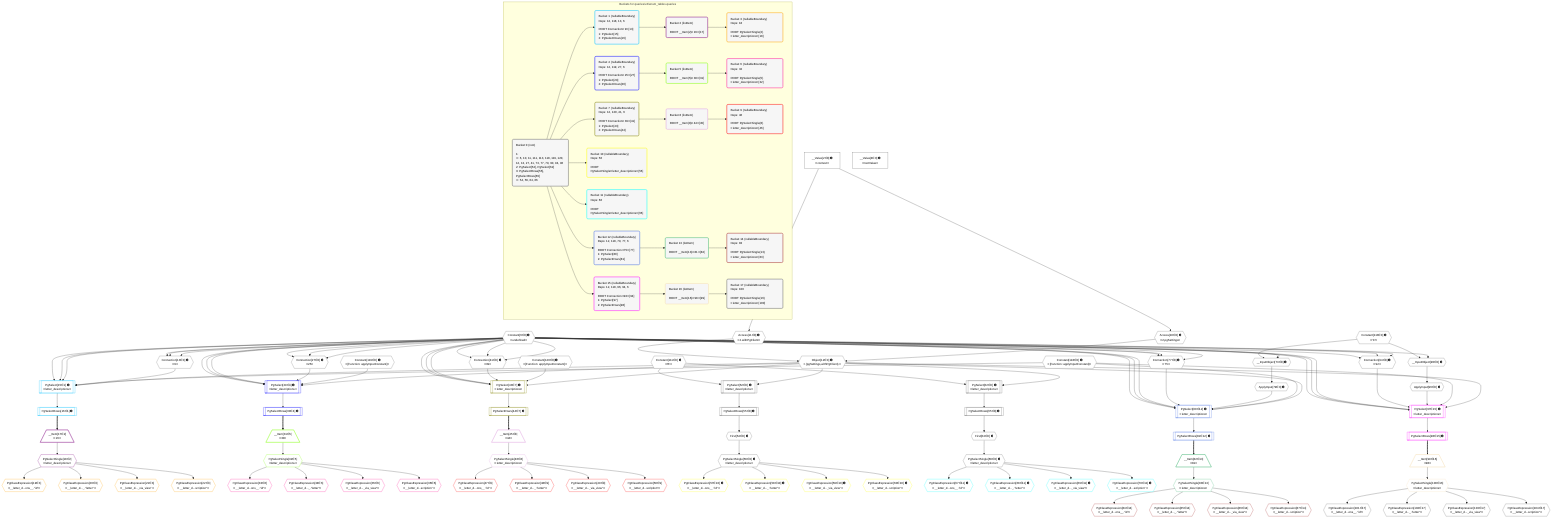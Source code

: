 %%{init: {'themeVariables': { 'fontSize': '12px'}}}%%
graph TD
    classDef path fill:#eee,stroke:#000,color:#000
    classDef plan fill:#fff,stroke-width:1px,color:#000
    classDef itemplan fill:#fff,stroke-width:2px,color:#000
    classDef unbatchedplan fill:#dff,stroke-width:1px,color:#000
    classDef sideeffectplan fill:#fcc,stroke-width:2px,color:#000
    classDef bucket fill:#f6f6f6,color:#000,stroke-width:2px,text-align:left


    %% plan dependencies
    Connection13{{"Connection[13∈0] ➊<br />ᐸ9ᐳ"}}:::plan
    Constant6{{"Constant[6∈0] ➊<br />ᐸundefinedᐳ"}}:::plan
    Constant6 & Constant6 & Constant6 --> Connection13
    Connection27{{"Connection[27∈0] ➊<br />ᐸ25ᐳ"}}:::plan
    Constant6 & Constant6 & Constant6 --> Connection27
    Connection41{{"Connection[41∈0] ➊<br />ᐸ39ᐳ"}}:::plan
    Constant6 & Constant6 & Constant6 --> Connection41
    Connection77{{"Connection[77∈0] ➊<br />ᐸ75ᐳ"}}:::plan
    Constant6 & Constant6 & Constant6 --> Connection77
    Connection94{{"Connection[94∈0] ➊<br />ᐸ92ᐳ"}}:::plan
    Constant6 & Constant6 & Constant6 --> Connection94
    Object12{{"Object[12∈0] ➊<br />ᐸ{pgSettings,withPgClient}ᐳ"}}:::plan
    Access10{{"Access[10∈0] ➊<br />ᐸ2.pgSettingsᐳ"}}:::plan
    Access11{{"Access[11∈0] ➊<br />ᐸ2.withPgClientᐳ"}}:::plan
    Access10 & Access11 --> Object12
    PgSelect52[["PgSelect[52∈0] ➊<br />ᐸletter_descriptionsᐳ"]]:::plan
    Constant111{{"Constant[111∈0] ➊<br />ᐸ'B'ᐳ"}}:::plan
    Object12 & Constant111 --> PgSelect52
    PgSelect62[["PgSelect[62∈0] ➊<br />ᐸletter_descriptionsᐳ"]]:::plan
    Object12 & Constant111 --> PgSelect62
    __InputObject73{{"__InputObject[73∈0] ➊"}}:::plan
    Constant113{{"Constant[113∈0] ➊<br />ᐸ'C'ᐳ"}}:::plan
    Constant6 & Constant113 --> __InputObject73
    __InputObject90{{"__InputObject[90∈0] ➊"}}:::plan
    Constant6 & Constant113 --> __InputObject90
    __Value2["__Value[2∈0] ➊<br />ᐸcontextᐳ"]:::plan
    __Value2 --> Access10
    __Value2 --> Access11
    First54{{"First[54∈0] ➊"}}:::plan
    PgSelectRows55[["PgSelectRows[55∈0] ➊"]]:::plan
    PgSelectRows55 --> First54
    PgSelect52 --> PgSelectRows55
    PgSelectSingle56{{"PgSelectSingle[56∈0] ➊<br />ᐸletter_descriptionsᐳ"}}:::plan
    First54 --> PgSelectSingle56
    First64{{"First[64∈0] ➊"}}:::plan
    PgSelectRows65[["PgSelectRows[65∈0] ➊"]]:::plan
    PgSelectRows65 --> First64
    PgSelect62 --> PgSelectRows65
    PgSelectSingle66{{"PgSelectSingle[66∈0] ➊<br />ᐸletter_descriptionsᐳ"}}:::plan
    First64 --> PgSelectSingle66
    ApplyInput79{{"ApplyInput[79∈0] ➊"}}:::plan
    __InputObject73 --> ApplyInput79
    ApplyInput96{{"ApplyInput[96∈0] ➊"}}:::plan
    __InputObject90 --> ApplyInput96
    __Value4["__Value[4∈0] ➊<br />ᐸrootValueᐳ"]:::plan
    Constant118{{"Constant[118∈0] ➊<br />ᐸ[Function: applyInputConstant]ᐳ"}}:::plan
    Constant119{{"Constant[119∈0] ➊<br />ᐸ[Function: applyInputConstant]ᐳ"}}:::plan
    Constant120{{"Constant[120∈0] ➊<br />ᐸ[Function: applyInputConstant]ᐳ"}}:::plan
    PgSelect15[["PgSelect[15∈1] ➊<br />ᐸletter_descriptionsᐳ"]]:::plan
    Object12 & Constant118 & Connection13 & Constant6 & Constant6 & Constant6 --> PgSelect15
    PgSelectRows16[["PgSelectRows[16∈1] ➊"]]:::plan
    PgSelect15 --> PgSelectRows16
    __Item17[/"__Item[17∈2]<br />ᐸ16ᐳ"\]:::itemplan
    PgSelectRows16 ==> __Item17
    PgSelectSingle18{{"PgSelectSingle[18∈2]<br />ᐸletter_descriptionsᐳ"}}:::plan
    __Item17 --> PgSelectSingle18
    PgClassExpression19{{"PgClassExpression[19∈3]<br />ᐸ__letter_d...ons__.”id”ᐳ"}}:::plan
    PgSelectSingle18 --> PgClassExpression19
    PgClassExpression20{{"PgClassExpression[20∈3]<br />ᐸ__letter_d..._.”letter”ᐳ"}}:::plan
    PgSelectSingle18 --> PgClassExpression20
    PgClassExpression21{{"PgClassExpression[21∈3]<br />ᐸ__letter_d..._via_view”ᐳ"}}:::plan
    PgSelectSingle18 --> PgClassExpression21
    PgClassExpression22{{"PgClassExpression[22∈3]<br />ᐸ__letter_d...scription”ᐳ"}}:::plan
    PgSelectSingle18 --> PgClassExpression22
    PgSelect29[["PgSelect[29∈4] ➊<br />ᐸletter_descriptionsᐳ"]]:::plan
    Object12 & Constant119 & Connection27 & Constant6 & Constant6 & Constant6 --> PgSelect29
    PgSelectRows30[["PgSelectRows[30∈4] ➊"]]:::plan
    PgSelect29 --> PgSelectRows30
    __Item31[/"__Item[31∈5]<br />ᐸ30ᐳ"\]:::itemplan
    PgSelectRows30 ==> __Item31
    PgSelectSingle32{{"PgSelectSingle[32∈5]<br />ᐸletter_descriptionsᐳ"}}:::plan
    __Item31 --> PgSelectSingle32
    PgClassExpression33{{"PgClassExpression[33∈6]<br />ᐸ__letter_d...ons__.”id”ᐳ"}}:::plan
    PgSelectSingle32 --> PgClassExpression33
    PgClassExpression34{{"PgClassExpression[34∈6]<br />ᐸ__letter_d..._.”letter”ᐳ"}}:::plan
    PgSelectSingle32 --> PgClassExpression34
    PgClassExpression35{{"PgClassExpression[35∈6]<br />ᐸ__letter_d..._via_view”ᐳ"}}:::plan
    PgSelectSingle32 --> PgClassExpression35
    PgClassExpression36{{"PgClassExpression[36∈6]<br />ᐸ__letter_d...scription”ᐳ"}}:::plan
    PgSelectSingle32 --> PgClassExpression36
    PgSelect43[["PgSelect[43∈7] ➊<br />ᐸletter_descriptionsᐳ"]]:::plan
    Object12 & Constant120 & Connection41 & Constant6 & Constant6 & Constant6 --> PgSelect43
    PgSelectRows44[["PgSelectRows[44∈7] ➊"]]:::plan
    PgSelect43 --> PgSelectRows44
    __Item45[/"__Item[45∈8]<br />ᐸ44ᐳ"\]:::itemplan
    PgSelectRows44 ==> __Item45
    PgSelectSingle46{{"PgSelectSingle[46∈8]<br />ᐸletter_descriptionsᐳ"}}:::plan
    __Item45 --> PgSelectSingle46
    PgClassExpression47{{"PgClassExpression[47∈9]<br />ᐸ__letter_d...ons__.”id”ᐳ"}}:::plan
    PgSelectSingle46 --> PgClassExpression47
    PgClassExpression48{{"PgClassExpression[48∈9]<br />ᐸ__letter_d..._.”letter”ᐳ"}}:::plan
    PgSelectSingle46 --> PgClassExpression48
    PgClassExpression49{{"PgClassExpression[49∈9]<br />ᐸ__letter_d..._via_view”ᐳ"}}:::plan
    PgSelectSingle46 --> PgClassExpression49
    PgClassExpression50{{"PgClassExpression[50∈9]<br />ᐸ__letter_d...scription”ᐳ"}}:::plan
    PgSelectSingle46 --> PgClassExpression50
    PgClassExpression57{{"PgClassExpression[57∈10] ➊<br />ᐸ__letter_d...ons__.”id”ᐳ"}}:::plan
    PgSelectSingle56 --> PgClassExpression57
    PgClassExpression58{{"PgClassExpression[58∈10] ➊<br />ᐸ__letter_d..._.”letter”ᐳ"}}:::plan
    PgSelectSingle56 --> PgClassExpression58
    PgClassExpression59{{"PgClassExpression[59∈10] ➊<br />ᐸ__letter_d..._via_view”ᐳ"}}:::plan
    PgSelectSingle56 --> PgClassExpression59
    PgClassExpression60{{"PgClassExpression[60∈10] ➊<br />ᐸ__letter_d...scription”ᐳ"}}:::plan
    PgSelectSingle56 --> PgClassExpression60
    PgClassExpression67{{"PgClassExpression[67∈11] ➊<br />ᐸ__letter_d...ons__.”id”ᐳ"}}:::plan
    PgSelectSingle66 --> PgClassExpression67
    PgClassExpression68{{"PgClassExpression[68∈11] ➊<br />ᐸ__letter_d..._.”letter”ᐳ"}}:::plan
    PgSelectSingle66 --> PgClassExpression68
    PgClassExpression69{{"PgClassExpression[69∈11] ➊<br />ᐸ__letter_d..._via_view”ᐳ"}}:::plan
    PgSelectSingle66 --> PgClassExpression69
    PgClassExpression70{{"PgClassExpression[70∈11] ➊<br />ᐸ__letter_d...scription”ᐳ"}}:::plan
    PgSelectSingle66 --> PgClassExpression70
    PgSelect80[["PgSelect[80∈12] ➊<br />ᐸletter_descriptionsᐳ"]]:::plan
    Object12 & Constant118 & ApplyInput79 & Connection77 & Constant6 & Constant6 & Constant6 --> PgSelect80
    PgSelectRows81[["PgSelectRows[81∈12] ➊"]]:::plan
    PgSelect80 --> PgSelectRows81
    __Item82[/"__Item[82∈13]<br />ᐸ81ᐳ"\]:::itemplan
    PgSelectRows81 ==> __Item82
    PgSelectSingle83{{"PgSelectSingle[83∈13]<br />ᐸletter_descriptionsᐳ"}}:::plan
    __Item82 --> PgSelectSingle83
    PgClassExpression84{{"PgClassExpression[84∈14]<br />ᐸ__letter_d...ons__.”id”ᐳ"}}:::plan
    PgSelectSingle83 --> PgClassExpression84
    PgClassExpression85{{"PgClassExpression[85∈14]<br />ᐸ__letter_d..._.”letter”ᐳ"}}:::plan
    PgSelectSingle83 --> PgClassExpression85
    PgClassExpression86{{"PgClassExpression[86∈14]<br />ᐸ__letter_d..._via_view”ᐳ"}}:::plan
    PgSelectSingle83 --> PgClassExpression86
    PgClassExpression87{{"PgClassExpression[87∈14]<br />ᐸ__letter_d...scription”ᐳ"}}:::plan
    PgSelectSingle83 --> PgClassExpression87
    PgSelect97[["PgSelect[97∈15] ➊<br />ᐸletter_descriptionsᐳ"]]:::plan
    Object12 & Constant118 & ApplyInput96 & Connection94 & Constant6 & Constant6 & Constant6 --> PgSelect97
    PgSelectRows98[["PgSelectRows[98∈15] ➊"]]:::plan
    PgSelect97 --> PgSelectRows98
    __Item99[/"__Item[99∈16]<br />ᐸ98ᐳ"\]:::itemplan
    PgSelectRows98 ==> __Item99
    PgSelectSingle100{{"PgSelectSingle[100∈16]<br />ᐸletter_descriptionsᐳ"}}:::plan
    __Item99 --> PgSelectSingle100
    PgClassExpression101{{"PgClassExpression[101∈17]<br />ᐸ__letter_d...ons__.”id”ᐳ"}}:::plan
    PgSelectSingle100 --> PgClassExpression101
    PgClassExpression102{{"PgClassExpression[102∈17]<br />ᐸ__letter_d..._.”letter”ᐳ"}}:::plan
    PgSelectSingle100 --> PgClassExpression102
    PgClassExpression103{{"PgClassExpression[103∈17]<br />ᐸ__letter_d..._via_view”ᐳ"}}:::plan
    PgSelectSingle100 --> PgClassExpression103
    PgClassExpression104{{"PgClassExpression[104∈17]<br />ᐸ__letter_d...scription”ᐳ"}}:::plan
    PgSelectSingle100 --> PgClassExpression104

    %% define steps

    subgraph "Buckets for queries/v4/enum_tables.queries"
    Bucket0("Bucket 0 (root)<br /><br />1: <br />ᐳ: 6, 10, 11, 111, 113, 118, 119, 120, 12, 13, 27, 41, 73, 77, 79, 90, 94, 96<br />2: PgSelect[52], PgSelect[62]<br />3: PgSelectRows[55], PgSelectRows[65]<br />ᐳ: 54, 56, 64, 66"):::bucket
    classDef bucket0 stroke:#696969
    class Bucket0,__Value2,__Value4,Constant6,Access10,Access11,Object12,Connection13,Connection27,Connection41,PgSelect52,First54,PgSelectRows55,PgSelectSingle56,PgSelect62,First64,PgSelectRows65,PgSelectSingle66,__InputObject73,Connection77,ApplyInput79,__InputObject90,Connection94,ApplyInput96,Constant111,Constant113,Constant118,Constant119,Constant120 bucket0
    Bucket1("Bucket 1 (nullableBoundary)<br />Deps: 12, 118, 13, 6<br /><br />ROOT Connectionᐸ9ᐳ[13]<br />1: PgSelect[15]<br />2: PgSelectRows[16]"):::bucket
    classDef bucket1 stroke:#00bfff
    class Bucket1,PgSelect15,PgSelectRows16 bucket1
    Bucket2("Bucket 2 (listItem)<br /><br />ROOT __Item{2}ᐸ16ᐳ[17]"):::bucket
    classDef bucket2 stroke:#7f007f
    class Bucket2,__Item17,PgSelectSingle18 bucket2
    Bucket3("Bucket 3 (nullableBoundary)<br />Deps: 18<br /><br />ROOT PgSelectSingle{2}ᐸletter_descriptionsᐳ[18]"):::bucket
    classDef bucket3 stroke:#ffa500
    class Bucket3,PgClassExpression19,PgClassExpression20,PgClassExpression21,PgClassExpression22 bucket3
    Bucket4("Bucket 4 (nullableBoundary)<br />Deps: 12, 119, 27, 6<br /><br />ROOT Connectionᐸ25ᐳ[27]<br />1: PgSelect[29]<br />2: PgSelectRows[30]"):::bucket
    classDef bucket4 stroke:#0000ff
    class Bucket4,PgSelect29,PgSelectRows30 bucket4
    Bucket5("Bucket 5 (listItem)<br /><br />ROOT __Item{5}ᐸ30ᐳ[31]"):::bucket
    classDef bucket5 stroke:#7fff00
    class Bucket5,__Item31,PgSelectSingle32 bucket5
    Bucket6("Bucket 6 (nullableBoundary)<br />Deps: 32<br /><br />ROOT PgSelectSingle{5}ᐸletter_descriptionsᐳ[32]"):::bucket
    classDef bucket6 stroke:#ff1493
    class Bucket6,PgClassExpression33,PgClassExpression34,PgClassExpression35,PgClassExpression36 bucket6
    Bucket7("Bucket 7 (nullableBoundary)<br />Deps: 12, 120, 41, 6<br /><br />ROOT Connectionᐸ39ᐳ[41]<br />1: PgSelect[43]<br />2: PgSelectRows[44]"):::bucket
    classDef bucket7 stroke:#808000
    class Bucket7,PgSelect43,PgSelectRows44 bucket7
    Bucket8("Bucket 8 (listItem)<br /><br />ROOT __Item{8}ᐸ44ᐳ[45]"):::bucket
    classDef bucket8 stroke:#dda0dd
    class Bucket8,__Item45,PgSelectSingle46 bucket8
    Bucket9("Bucket 9 (nullableBoundary)<br />Deps: 46<br /><br />ROOT PgSelectSingle{8}ᐸletter_descriptionsᐳ[46]"):::bucket
    classDef bucket9 stroke:#ff0000
    class Bucket9,PgClassExpression47,PgClassExpression48,PgClassExpression49,PgClassExpression50 bucket9
    Bucket10("Bucket 10 (nullableBoundary)<br />Deps: 56<br /><br />ROOT PgSelectSingleᐸletter_descriptionsᐳ[56]"):::bucket
    classDef bucket10 stroke:#ffff00
    class Bucket10,PgClassExpression57,PgClassExpression58,PgClassExpression59,PgClassExpression60 bucket10
    Bucket11("Bucket 11 (nullableBoundary)<br />Deps: 66<br /><br />ROOT PgSelectSingleᐸletter_descriptionsᐳ[66]"):::bucket
    classDef bucket11 stroke:#00ffff
    class Bucket11,PgClassExpression67,PgClassExpression68,PgClassExpression69,PgClassExpression70 bucket11
    Bucket12("Bucket 12 (nullableBoundary)<br />Deps: 12, 118, 79, 77, 6<br /><br />ROOT Connectionᐸ75ᐳ[77]<br />1: PgSelect[80]<br />2: PgSelectRows[81]"):::bucket
    classDef bucket12 stroke:#4169e1
    class Bucket12,PgSelect80,PgSelectRows81 bucket12
    Bucket13("Bucket 13 (listItem)<br /><br />ROOT __Item{13}ᐸ81ᐳ[82]"):::bucket
    classDef bucket13 stroke:#3cb371
    class Bucket13,__Item82,PgSelectSingle83 bucket13
    Bucket14("Bucket 14 (nullableBoundary)<br />Deps: 83<br /><br />ROOT PgSelectSingle{13}ᐸletter_descriptionsᐳ[83]"):::bucket
    classDef bucket14 stroke:#a52a2a
    class Bucket14,PgClassExpression84,PgClassExpression85,PgClassExpression86,PgClassExpression87 bucket14
    Bucket15("Bucket 15 (nullableBoundary)<br />Deps: 12, 118, 96, 94, 6<br /><br />ROOT Connectionᐸ92ᐳ[94]<br />1: PgSelect[97]<br />2: PgSelectRows[98]"):::bucket
    classDef bucket15 stroke:#ff00ff
    class Bucket15,PgSelect97,PgSelectRows98 bucket15
    Bucket16("Bucket 16 (listItem)<br /><br />ROOT __Item{16}ᐸ98ᐳ[99]"):::bucket
    classDef bucket16 stroke:#f5deb3
    class Bucket16,__Item99,PgSelectSingle100 bucket16
    Bucket17("Bucket 17 (nullableBoundary)<br />Deps: 100<br /><br />ROOT PgSelectSingle{16}ᐸletter_descriptionsᐳ[100]"):::bucket
    classDef bucket17 stroke:#696969
    class Bucket17,PgClassExpression101,PgClassExpression102,PgClassExpression103,PgClassExpression104 bucket17
    Bucket0 --> Bucket1 & Bucket4 & Bucket7 & Bucket10 & Bucket11 & Bucket12 & Bucket15
    Bucket1 --> Bucket2
    Bucket2 --> Bucket3
    Bucket4 --> Bucket5
    Bucket5 --> Bucket6
    Bucket7 --> Bucket8
    Bucket8 --> Bucket9
    Bucket12 --> Bucket13
    Bucket13 --> Bucket14
    Bucket15 --> Bucket16
    Bucket16 --> Bucket17
    end